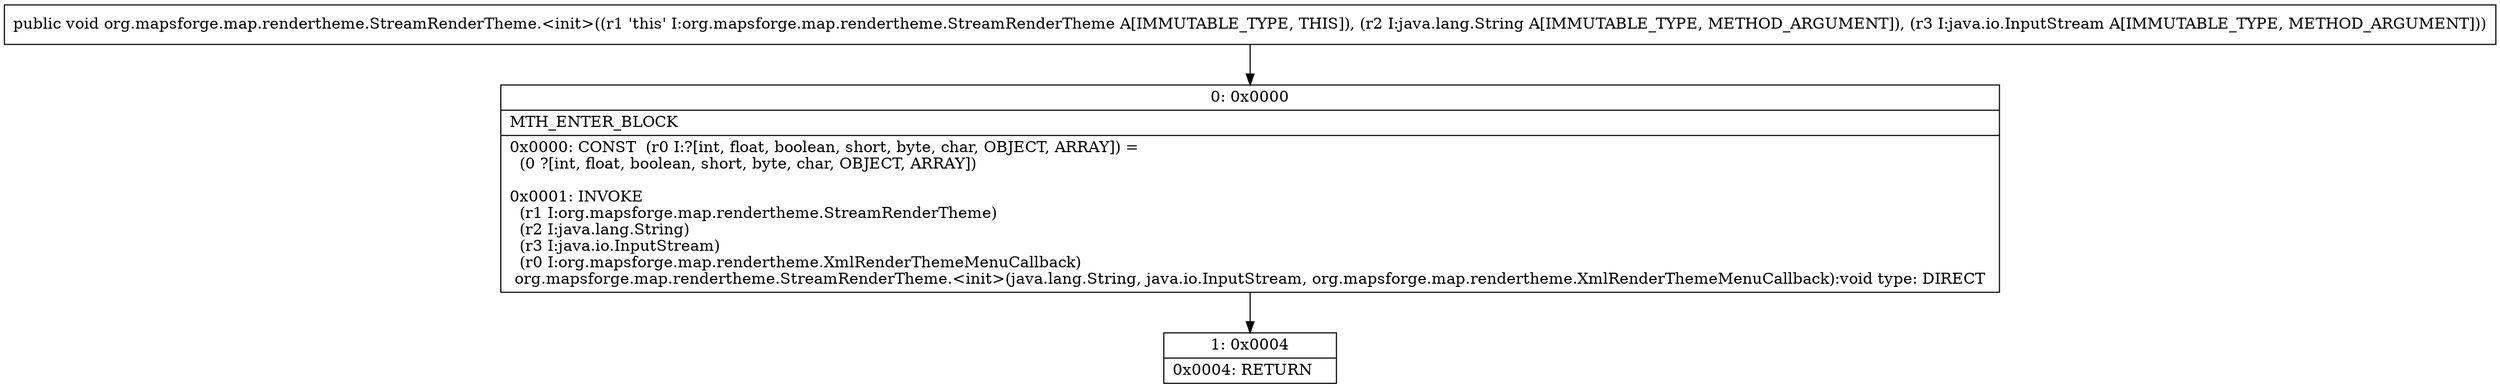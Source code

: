 digraph "CFG fororg.mapsforge.map.rendertheme.StreamRenderTheme.\<init\>(Ljava\/lang\/String;Ljava\/io\/InputStream;)V" {
Node_0 [shape=record,label="{0\:\ 0x0000|MTH_ENTER_BLOCK\l|0x0000: CONST  (r0 I:?[int, float, boolean, short, byte, char, OBJECT, ARRAY]) = \l  (0 ?[int, float, boolean, short, byte, char, OBJECT, ARRAY])\l \l0x0001: INVOKE  \l  (r1 I:org.mapsforge.map.rendertheme.StreamRenderTheme)\l  (r2 I:java.lang.String)\l  (r3 I:java.io.InputStream)\l  (r0 I:org.mapsforge.map.rendertheme.XmlRenderThemeMenuCallback)\l org.mapsforge.map.rendertheme.StreamRenderTheme.\<init\>(java.lang.String, java.io.InputStream, org.mapsforge.map.rendertheme.XmlRenderThemeMenuCallback):void type: DIRECT \l}"];
Node_1 [shape=record,label="{1\:\ 0x0004|0x0004: RETURN   \l}"];
MethodNode[shape=record,label="{public void org.mapsforge.map.rendertheme.StreamRenderTheme.\<init\>((r1 'this' I:org.mapsforge.map.rendertheme.StreamRenderTheme A[IMMUTABLE_TYPE, THIS]), (r2 I:java.lang.String A[IMMUTABLE_TYPE, METHOD_ARGUMENT]), (r3 I:java.io.InputStream A[IMMUTABLE_TYPE, METHOD_ARGUMENT])) }"];
MethodNode -> Node_0;
Node_0 -> Node_1;
}

